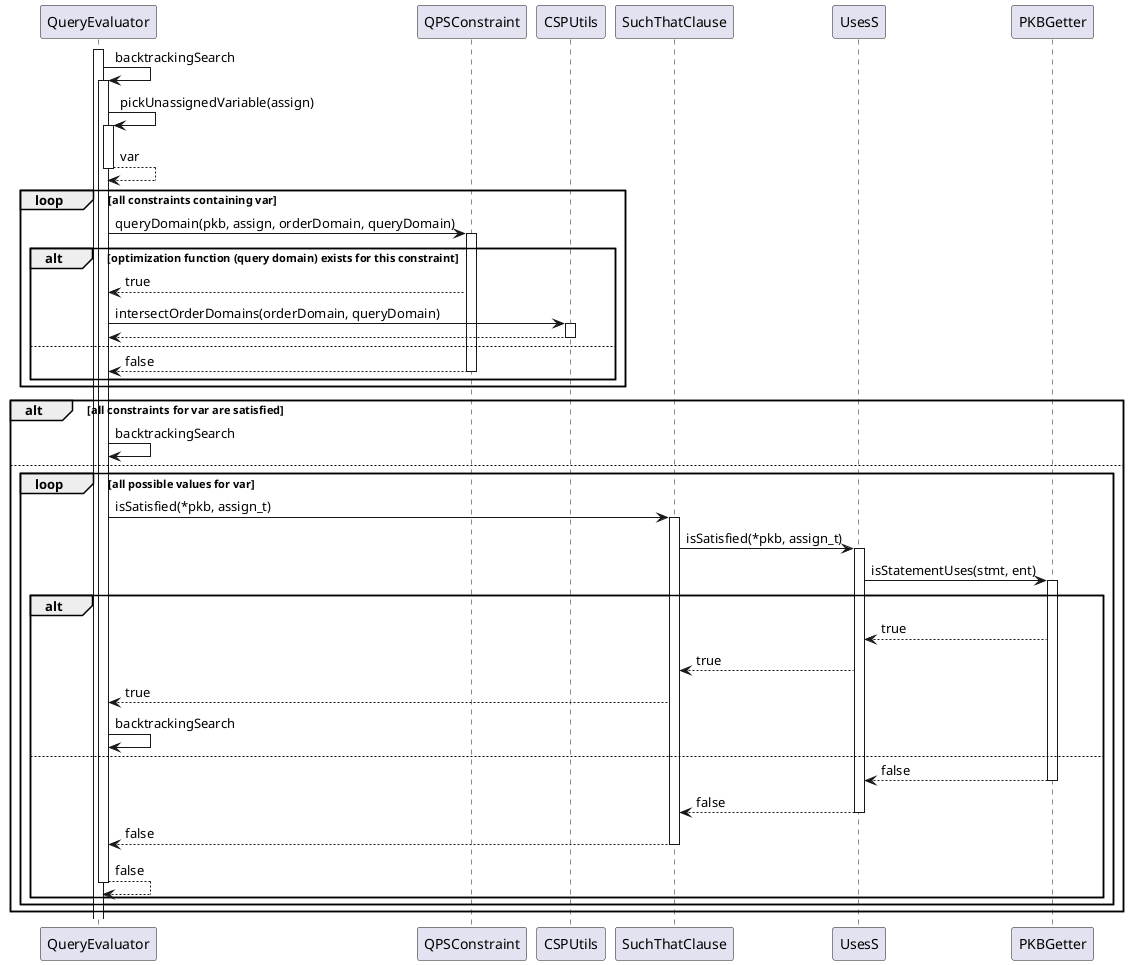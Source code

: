 @startuml

participant QueryEvaluator


activate QueryEvaluator
QueryEvaluator -> QueryEvaluator : backtrackingSearch
activate QueryEvaluator

QueryEvaluator -> QueryEvaluator : pickUnassignedVariable(assign)
activate QueryEvaluator

QueryEvaluator --> QueryEvaluator : var
deactivate QueryEvaluator

loop all constraints containing var
    QueryEvaluator -> QPSConstraint : queryDomain(pkb, assign, orderDomain, queryDomain)
    activate QPSConstraint

    alt optimization function (query domain) exists for this constraint
        QPSConstraint --> QueryEvaluator : true
        QueryEvaluator -> CSPUtils : intersectOrderDomains(orderDomain, queryDomain)
        activate CSPUtils
        CSPUtils --> QueryEvaluator
        deactivate CSPUtils
    else
        QPSConstraint --> QueryEvaluator : false
        deactivate QPSConstraint
    end

end

alt all constraints for var are satisfied
    QueryEvaluator -> QueryEvaluator : backtrackingSearch

else
    loop all possible values for var

        QueryEvaluator -> SuchThatClause : isSatisfied(*pkb, assign_t)
        activate SuchThatClause
        SuchThatClause -> UsesS : isSatisfied(*pkb, assign_t)
        activate UsesS
        UsesS -> PKBGetter : isStatementUses(stmt, ent)
        activate PKBGetter

            alt
                PKBGetter --> UsesS : true
                UsesS --> SuchThatClause : true
                SuchThatClause --> QueryEvaluator : true
                QueryEvaluator -> QueryEvaluator : backtrackingSearch
            else
                PKBGetter --> UsesS : false
                deactivate PKBGetter
                UsesS --> SuchThatClause : false
                deactivate UsesS
                SuchThatClause --> QueryEvaluator : false
                deactivate SuchThatClause
                QueryEvaluator --> QueryEvaluator : false
                deactivate QueryEvaluator
            end
    end
end


@enduml